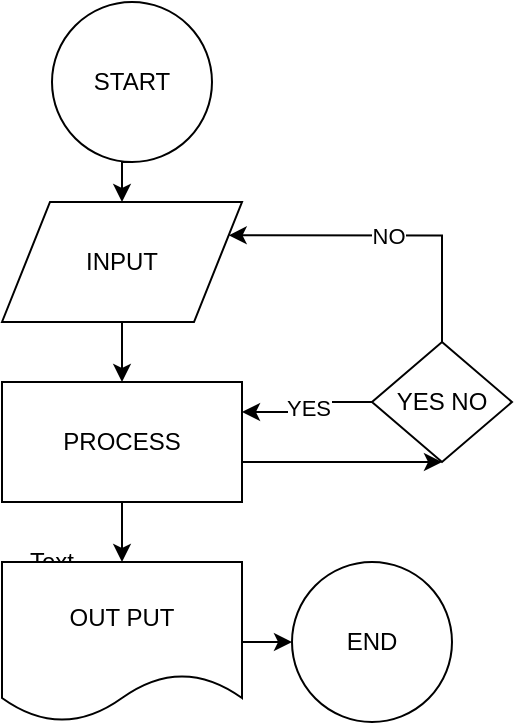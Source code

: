 <mxfile version="11.0.2" type="github"><diagram id="0PSRuKiHtxiV4rFo7gJQ" name="Page-1"><mxGraphModel dx="628" dy="684" grid="1" gridSize="10" guides="1" tooltips="1" connect="1" arrows="1" fold="1" page="1" pageScale="1" pageWidth="850" pageHeight="1100" math="0" shadow="0"><root><mxCell id="0"/><mxCell id="1" parent="0"/><mxCell id="j-8NQAkvUPhHxtaZpkU6-8" style="edgeStyle=orthogonalEdgeStyle;rounded=0;orthogonalLoop=1;jettySize=auto;html=1;exitX=0.5;exitY=1;exitDx=0;exitDy=0;entryX=0.5;entryY=0;entryDx=0;entryDy=0;" edge="1" parent="1" source="j-8NQAkvUPhHxtaZpkU6-1" target="j-8NQAkvUPhHxtaZpkU6-2"><mxGeometry relative="1" as="geometry"/></mxCell><mxCell id="j-8NQAkvUPhHxtaZpkU6-1" value="START" style="ellipse;whiteSpace=wrap;html=1;aspect=fixed;" vertex="1" parent="1"><mxGeometry x="330" y="40" width="80" height="80" as="geometry"/></mxCell><mxCell id="j-8NQAkvUPhHxtaZpkU6-5" style="edgeStyle=orthogonalEdgeStyle;rounded=0;orthogonalLoop=1;jettySize=auto;html=1;exitX=0.5;exitY=1;exitDx=0;exitDy=0;entryX=0.5;entryY=0;entryDx=0;entryDy=0;" edge="1" parent="1" source="j-8NQAkvUPhHxtaZpkU6-2" target="j-8NQAkvUPhHxtaZpkU6-3"><mxGeometry relative="1" as="geometry"/></mxCell><mxCell id="j-8NQAkvUPhHxtaZpkU6-2" value="INPUT" style="shape=parallelogram;perimeter=parallelogramPerimeter;whiteSpace=wrap;html=1;" vertex="1" parent="1"><mxGeometry x="305" y="140" width="120" height="60" as="geometry"/></mxCell><mxCell id="j-8NQAkvUPhHxtaZpkU6-9" style="edgeStyle=orthogonalEdgeStyle;rounded=0;orthogonalLoop=1;jettySize=auto;html=1;exitX=1;exitY=0.5;exitDx=0;exitDy=0;" edge="1" parent="1" source="j-8NQAkvUPhHxtaZpkU6-3" target="j-8NQAkvUPhHxtaZpkU6-10"><mxGeometry relative="1" as="geometry"><mxPoint x="480" y="270" as="targetPoint"/><Array as="points"><mxPoint x="425" y="270"/></Array></mxGeometry></mxCell><mxCell id="j-8NQAkvUPhHxtaZpkU6-17" style="edgeStyle=orthogonalEdgeStyle;rounded=0;orthogonalLoop=1;jettySize=auto;html=1;exitX=0.5;exitY=1;exitDx=0;exitDy=0;" edge="1" parent="1" source="j-8NQAkvUPhHxtaZpkU6-3" target="j-8NQAkvUPhHxtaZpkU6-18"><mxGeometry relative="1" as="geometry"><mxPoint x="365" y="360" as="targetPoint"/></mxGeometry></mxCell><mxCell id="j-8NQAkvUPhHxtaZpkU6-3" value="PROCESS" style="rounded=0;whiteSpace=wrap;html=1;" vertex="1" parent="1"><mxGeometry x="305" y="230" width="120" height="60" as="geometry"/></mxCell><mxCell id="j-8NQAkvUPhHxtaZpkU6-6" value="Text" style="text;html=1;strokeColor=none;fillColor=none;align=center;verticalAlign=middle;whiteSpace=wrap;rounded=0;" vertex="1" parent="1"><mxGeometry x="310" y="310" width="40" height="20" as="geometry"/></mxCell><mxCell id="j-8NQAkvUPhHxtaZpkU6-25" value="YES" style="edgeStyle=orthogonalEdgeStyle;rounded=0;orthogonalLoop=1;jettySize=auto;html=1;exitX=0;exitY=0.5;exitDx=0;exitDy=0;entryX=1;entryY=0.25;entryDx=0;entryDy=0;" edge="1" parent="1" source="j-8NQAkvUPhHxtaZpkU6-10" target="j-8NQAkvUPhHxtaZpkU6-3"><mxGeometry relative="1" as="geometry"/></mxCell><mxCell id="j-8NQAkvUPhHxtaZpkU6-28" value="NO" style="edgeStyle=orthogonalEdgeStyle;rounded=0;orthogonalLoop=1;jettySize=auto;html=1;exitX=0.5;exitY=0;exitDx=0;exitDy=0;entryX=1;entryY=0.25;entryDx=0;entryDy=0;" edge="1" parent="1" source="j-8NQAkvUPhHxtaZpkU6-10" target="j-8NQAkvUPhHxtaZpkU6-2"><mxGeometry relative="1" as="geometry"><Array as="points"><mxPoint x="525" y="157"/></Array></mxGeometry></mxCell><mxCell id="j-8NQAkvUPhHxtaZpkU6-10" value="YES NO" style="rhombus;whiteSpace=wrap;html=1;" vertex="1" parent="1"><mxGeometry x="490" y="210" width="70" height="60" as="geometry"/></mxCell><mxCell id="j-8NQAkvUPhHxtaZpkU6-21" style="edgeStyle=orthogonalEdgeStyle;rounded=0;orthogonalLoop=1;jettySize=auto;html=1;exitX=1;exitY=0.5;exitDx=0;exitDy=0;" edge="1" parent="1" source="j-8NQAkvUPhHxtaZpkU6-18" target="j-8NQAkvUPhHxtaZpkU6-22"><mxGeometry relative="1" as="geometry"><mxPoint x="490" y="360" as="targetPoint"/></mxGeometry></mxCell><mxCell id="j-8NQAkvUPhHxtaZpkU6-18" value="OUT PUT" style="shape=document;whiteSpace=wrap;html=1;boundedLbl=1;" vertex="1" parent="1"><mxGeometry x="305" y="320" width="120" height="80" as="geometry"/></mxCell><mxCell id="j-8NQAkvUPhHxtaZpkU6-22" value="END" style="ellipse;whiteSpace=wrap;html=1;aspect=fixed;" vertex="1" parent="1"><mxGeometry x="450" y="320" width="80" height="80" as="geometry"/></mxCell></root></mxGraphModel></diagram></mxfile>